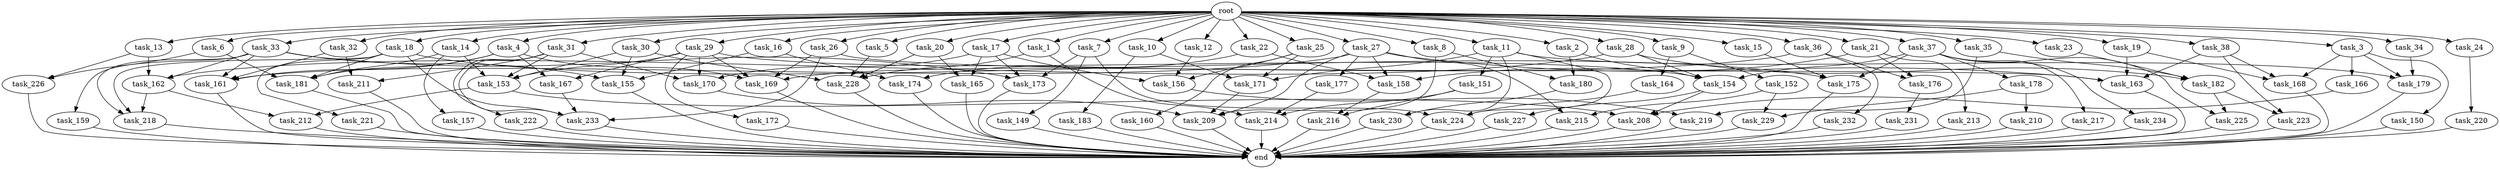digraph G {
  task_208 [size="1975684956.160000"];
  task_9 [size="1.024000"];
  task_220 [size="549755813.888000"];
  task_156 [size="1314259992.576000"];
  task_27 [size="1.024000"];
  task_153 [size="1906965479.424000"];
  task_4 [size="1.024000"];
  task_2 [size="1.024000"];
  task_13 [size="1.024000"];
  task_224 [size="944892805.120000"];
  task_176 [size="523986010.112000"];
  task_177 [size="695784701.952000"];
  task_228 [size="1864015806.464000"];
  task_223 [size="1279900254.208000"];
  task_6 [size="1.024000"];
  task_32 [size="1.024000"];
  task_20 [size="1.024000"];
  task_175 [size="1056561954.816000"];
  task_159 [size="309237645.312000"];
  task_164 [size="858993459.200000"];
  task_231 [size="77309411.328000"];
  task_33 [size="1.024000"];
  task_150 [size="77309411.328000"];
  task_234 [size="420906795.008000"];
  task_183 [size="858993459.200000"];
  task_31 [size="1.024000"];
  task_162 [size="1382979469.312000"];
  task_230 [size="523986010.112000"];
  task_16 [size="1.024000"];
  task_161 [size="1915555414.016000"];
  task_158 [size="1125281431.552000"];
  task_170 [size="1357209665.536000"];
  task_15 [size="1.024000"];
  task_10 [size="1.024000"];
  task_173 [size="1589137899.520000"];
  task_29 [size="1.024000"];
  task_222 [size="77309411.328000"];
  task_149 [size="420906795.008000"];
  task_209 [size="2946347565.056000"];
  task_155 [size="936302870.528000"];
  task_221 [size="420906795.008000"];
  task_172 [size="420906795.008000"];
  task_25 [size="1.024000"];
  end [size="0.000000"];
  task_227 [size="420906795.008000"];
  task_169 [size="1503238553.600000"];
  task_7 [size="1.024000"];
  task_14 [size="1.024000"];
  task_180 [size="996432412.672000"];
  task_18 [size="1.024000"];
  task_12 [size="1.024000"];
  task_36 [size="1.024000"];
  task_210 [size="549755813.888000"];
  task_182 [size="1245540515.840000"];
  task_229 [size="687194767.360000"];
  task_26 [size="1.024000"];
  task_167 [size="1116691496.960000"];
  task_154 [size="1838246002.688000"];
  task_174 [size="292057776.128000"];
  task_218 [size="1425929142.272000"];
  task_21 [size="1.024000"];
  task_37 [size="1.024000"];
  task_23 [size="1.024000"];
  root [size="0.000000"];
  task_5 [size="1.024000"];
  task_11 [size="1.024000"];
  task_219 [size="773094113.280000"];
  task_179 [size="695784701.952000"];
  task_30 [size="1.024000"];
  task_3 [size="1.024000"];
  task_166 [size="77309411.328000"];
  task_212 [size="1391569403.904000"];
  task_213 [size="214748364.800000"];
  task_225 [size="1279900254.208000"];
  task_232 [size="309237645.312000"];
  task_22 [size="1.024000"];
  task_28 [size="1.024000"];
  task_165 [size="1554778161.152000"];
  task_34 [size="1.024000"];
  task_233 [size="1125281431.552000"];
  task_211 [size="292057776.128000"];
  task_226 [size="249108103.168000"];
  task_17 [size="1.024000"];
  task_168 [size="1047972020.224000"];
  task_214 [size="1589137899.520000"];
  task_215 [size="833223655.424000"];
  task_217 [size="420906795.008000"];
  task_178 [size="420906795.008000"];
  task_157 [size="858993459.200000"];
  task_1 [size="1.024000"];
  task_160 [size="420906795.008000"];
  task_216 [size="841813590.016000"];
  task_181 [size="2010044694.528000"];
  task_35 [size="1.024000"];
  task_163 [size="1743756722.176000"];
  task_171 [size="1589137899.520000"];
  task_151 [size="309237645.312000"];
  task_38 [size="1.024000"];
  task_24 [size="1.024000"];
  task_152 [size="858993459.200000"];
  task_8 [size="1.024000"];
  task_19 [size="1.024000"];

  task_208 -> end [size="1.000000"];
  task_9 -> task_152 [size="838860800.000000"];
  task_9 -> task_164 [size="838860800.000000"];
  task_220 -> end [size="1.000000"];
  task_156 -> task_219 [size="679477248.000000"];
  task_27 -> task_209 [size="679477248.000000"];
  task_27 -> task_163 [size="679477248.000000"];
  task_27 -> task_158 [size="679477248.000000"];
  task_27 -> task_161 [size="679477248.000000"];
  task_27 -> task_215 [size="679477248.000000"];
  task_27 -> task_177 [size="679477248.000000"];
  task_153 -> task_208 [size="679477248.000000"];
  task_153 -> task_212 [size="679477248.000000"];
  task_4 -> task_167 [size="679477248.000000"];
  task_4 -> task_161 [size="679477248.000000"];
  task_4 -> task_181 [size="679477248.000000"];
  task_4 -> task_169 [size="679477248.000000"];
  task_2 -> task_154 [size="134217728.000000"];
  task_2 -> task_180 [size="134217728.000000"];
  task_13 -> task_162 [size="209715200.000000"];
  task_13 -> task_226 [size="209715200.000000"];
  task_224 -> end [size="1.000000"];
  task_176 -> task_231 [size="75497472.000000"];
  task_177 -> task_214 [size="838860800.000000"];
  task_228 -> end [size="1.000000"];
  task_223 -> end [size="1.000000"];
  task_6 -> task_181 [size="33554432.000000"];
  task_6 -> task_226 [size="33554432.000000"];
  task_32 -> task_161 [size="209715200.000000"];
  task_32 -> task_211 [size="209715200.000000"];
  task_20 -> task_165 [size="679477248.000000"];
  task_20 -> task_228 [size="679477248.000000"];
  task_175 -> end [size="1.000000"];
  task_159 -> end [size="1.000000"];
  task_164 -> task_224 [size="209715200.000000"];
  task_231 -> end [size="1.000000"];
  task_33 -> task_155 [size="301989888.000000"];
  task_33 -> task_162 [size="301989888.000000"];
  task_33 -> task_161 [size="301989888.000000"];
  task_33 -> task_159 [size="301989888.000000"];
  task_33 -> task_173 [size="301989888.000000"];
  task_33 -> task_218 [size="301989888.000000"];
  task_150 -> end [size="1.000000"];
  task_234 -> end [size="1.000000"];
  task_183 -> end [size="1.000000"];
  task_31 -> task_153 [size="75497472.000000"];
  task_31 -> task_233 [size="75497472.000000"];
  task_31 -> task_170 [size="75497472.000000"];
  task_31 -> task_211 [size="75497472.000000"];
  task_31 -> task_222 [size="75497472.000000"];
  task_162 -> task_212 [size="679477248.000000"];
  task_162 -> task_218 [size="679477248.000000"];
  task_230 -> end [size="1.000000"];
  task_16 -> task_155 [size="75497472.000000"];
  task_16 -> task_174 [size="75497472.000000"];
  task_161 -> end [size="1.000000"];
  task_158 -> task_216 [size="411041792.000000"];
  task_170 -> task_209 [size="679477248.000000"];
  task_15 -> task_175 [size="209715200.000000"];
  task_10 -> task_183 [size="838860800.000000"];
  task_10 -> task_171 [size="838860800.000000"];
  task_173 -> end [size="1.000000"];
  task_29 -> task_167 [size="411041792.000000"];
  task_29 -> task_154 [size="411041792.000000"];
  task_29 -> task_169 [size="411041792.000000"];
  task_29 -> task_170 [size="411041792.000000"];
  task_29 -> task_153 [size="411041792.000000"];
  task_29 -> task_172 [size="411041792.000000"];
  task_222 -> end [size="1.000000"];
  task_149 -> end [size="1.000000"];
  task_209 -> end [size="1.000000"];
  task_155 -> end [size="1.000000"];
  task_221 -> end [size="1.000000"];
  task_172 -> end [size="1.000000"];
  task_25 -> task_156 [size="411041792.000000"];
  task_25 -> task_160 [size="411041792.000000"];
  task_25 -> task_171 [size="411041792.000000"];
  task_227 -> end [size="1.000000"];
  task_169 -> end [size="1.000000"];
  task_7 -> task_149 [size="411041792.000000"];
  task_7 -> task_224 [size="411041792.000000"];
  task_7 -> task_173 [size="411041792.000000"];
  task_14 -> task_157 [size="838860800.000000"];
  task_14 -> task_181 [size="838860800.000000"];
  task_14 -> task_153 [size="838860800.000000"];
  task_180 -> task_230 [size="209715200.000000"];
  task_18 -> task_175 [size="411041792.000000"];
  task_18 -> task_221 [size="411041792.000000"];
  task_18 -> task_233 [size="411041792.000000"];
  task_18 -> task_181 [size="411041792.000000"];
  task_18 -> task_218 [size="411041792.000000"];
  task_12 -> task_156 [size="33554432.000000"];
  task_36 -> task_232 [size="301989888.000000"];
  task_36 -> task_169 [size="301989888.000000"];
  task_36 -> task_176 [size="301989888.000000"];
  task_210 -> end [size="1.000000"];
  task_182 -> task_223 [size="838860800.000000"];
  task_182 -> task_225 [size="838860800.000000"];
  task_229 -> end [size="1.000000"];
  task_26 -> task_169 [size="75497472.000000"];
  task_26 -> task_163 [size="75497472.000000"];
  task_26 -> task_233 [size="75497472.000000"];
  task_167 -> task_233 [size="536870912.000000"];
  task_154 -> task_227 [size="411041792.000000"];
  task_154 -> task_208 [size="411041792.000000"];
  task_174 -> end [size="1.000000"];
  task_218 -> end [size="1.000000"];
  task_21 -> task_176 [size="209715200.000000"];
  task_21 -> task_213 [size="209715200.000000"];
  task_21 -> task_158 [size="209715200.000000"];
  task_37 -> task_154 [size="411041792.000000"];
  task_37 -> task_225 [size="411041792.000000"];
  task_37 -> task_175 [size="411041792.000000"];
  task_37 -> task_178 [size="411041792.000000"];
  task_37 -> task_217 [size="411041792.000000"];
  task_37 -> task_234 [size="411041792.000000"];
  task_23 -> task_182 [size="301989888.000000"];
  root -> task_12 [size="1.000000"];
  root -> task_36 [size="1.000000"];
  root -> task_16 [size="1.000000"];
  root -> task_9 [size="1.000000"];
  root -> task_1 [size="1.000000"];
  root -> task_11 [size="1.000000"];
  root -> task_22 [size="1.000000"];
  root -> task_7 [size="1.000000"];
  root -> task_28 [size="1.000000"];
  root -> task_4 [size="1.000000"];
  root -> task_34 [size="1.000000"];
  root -> task_2 [size="1.000000"];
  root -> task_15 [size="1.000000"];
  root -> task_10 [size="1.000000"];
  root -> task_29 [size="1.000000"];
  root -> task_21 [size="1.000000"];
  root -> task_17 [size="1.000000"];
  root -> task_18 [size="1.000000"];
  root -> task_27 [size="1.000000"];
  root -> task_20 [size="1.000000"];
  root -> task_23 [size="1.000000"];
  root -> task_6 [size="1.000000"];
  root -> task_32 [size="1.000000"];
  root -> task_5 [size="1.000000"];
  root -> task_37 [size="1.000000"];
  root -> task_26 [size="1.000000"];
  root -> task_25 [size="1.000000"];
  root -> task_8 [size="1.000000"];
  root -> task_35 [size="1.000000"];
  root -> task_13 [size="1.000000"];
  root -> task_30 [size="1.000000"];
  root -> task_19 [size="1.000000"];
  root -> task_33 [size="1.000000"];
  root -> task_38 [size="1.000000"];
  root -> task_24 [size="1.000000"];
  root -> task_3 [size="1.000000"];
  root -> task_31 [size="1.000000"];
  root -> task_14 [size="1.000000"];
  task_5 -> task_228 [size="301989888.000000"];
  task_11 -> task_230 [size="301989888.000000"];
  task_11 -> task_224 [size="301989888.000000"];
  task_11 -> task_151 [size="301989888.000000"];
  task_11 -> task_171 [size="301989888.000000"];
  task_11 -> task_179 [size="301989888.000000"];
  task_219 -> end [size="1.000000"];
  task_179 -> end [size="1.000000"];
  task_30 -> task_155 [size="536870912.000000"];
  task_30 -> task_153 [size="536870912.000000"];
  task_30 -> task_228 [size="536870912.000000"];
  task_3 -> task_168 [size="75497472.000000"];
  task_3 -> task_179 [size="75497472.000000"];
  task_3 -> task_166 [size="75497472.000000"];
  task_3 -> task_150 [size="75497472.000000"];
  task_166 -> task_208 [size="838860800.000000"];
  task_212 -> end [size="1.000000"];
  task_213 -> end [size="1.000000"];
  task_225 -> end [size="1.000000"];
  task_232 -> end [size="1.000000"];
  task_22 -> task_174 [size="209715200.000000"];
  task_22 -> task_158 [size="209715200.000000"];
  task_28 -> task_154 [size="838860800.000000"];
  task_28 -> task_182 [size="838860800.000000"];
  task_28 -> task_162 [size="838860800.000000"];
  task_165 -> end [size="1.000000"];
  task_34 -> task_179 [size="301989888.000000"];
  task_233 -> end [size="1.000000"];
  task_211 -> end [size="1.000000"];
  task_226 -> end [size="1.000000"];
  task_17 -> task_156 [size="838860800.000000"];
  task_17 -> task_165 [size="838860800.000000"];
  task_17 -> task_173 [size="838860800.000000"];
  task_17 -> task_170 [size="838860800.000000"];
  task_168 -> end [size="1.000000"];
  task_214 -> end [size="1.000000"];
  task_215 -> end [size="1.000000"];
  task_217 -> end [size="1.000000"];
  task_178 -> task_210 [size="536870912.000000"];
  task_178 -> task_229 [size="536870912.000000"];
  task_157 -> end [size="1.000000"];
  task_1 -> task_214 [size="301989888.000000"];
  task_1 -> task_228 [size="301989888.000000"];
  task_160 -> end [size="1.000000"];
  task_216 -> end [size="1.000000"];
  task_181 -> end [size="1.000000"];
  task_35 -> task_182 [size="75497472.000000"];
  task_35 -> task_219 [size="75497472.000000"];
  task_163 -> end [size="1.000000"];
  task_171 -> task_209 [size="679477248.000000"];
  task_151 -> task_214 [size="411041792.000000"];
  task_151 -> task_216 [size="411041792.000000"];
  task_38 -> task_223 [size="411041792.000000"];
  task_38 -> task_163 [size="411041792.000000"];
  task_38 -> task_168 [size="411041792.000000"];
  task_24 -> task_220 [size="536870912.000000"];
  task_152 -> task_215 [size="134217728.000000"];
  task_152 -> task_229 [size="134217728.000000"];
  task_8 -> task_209 [size="838860800.000000"];
  task_8 -> task_180 [size="838860800.000000"];
  task_19 -> task_163 [size="536870912.000000"];
  task_19 -> task_168 [size="536870912.000000"];
}
